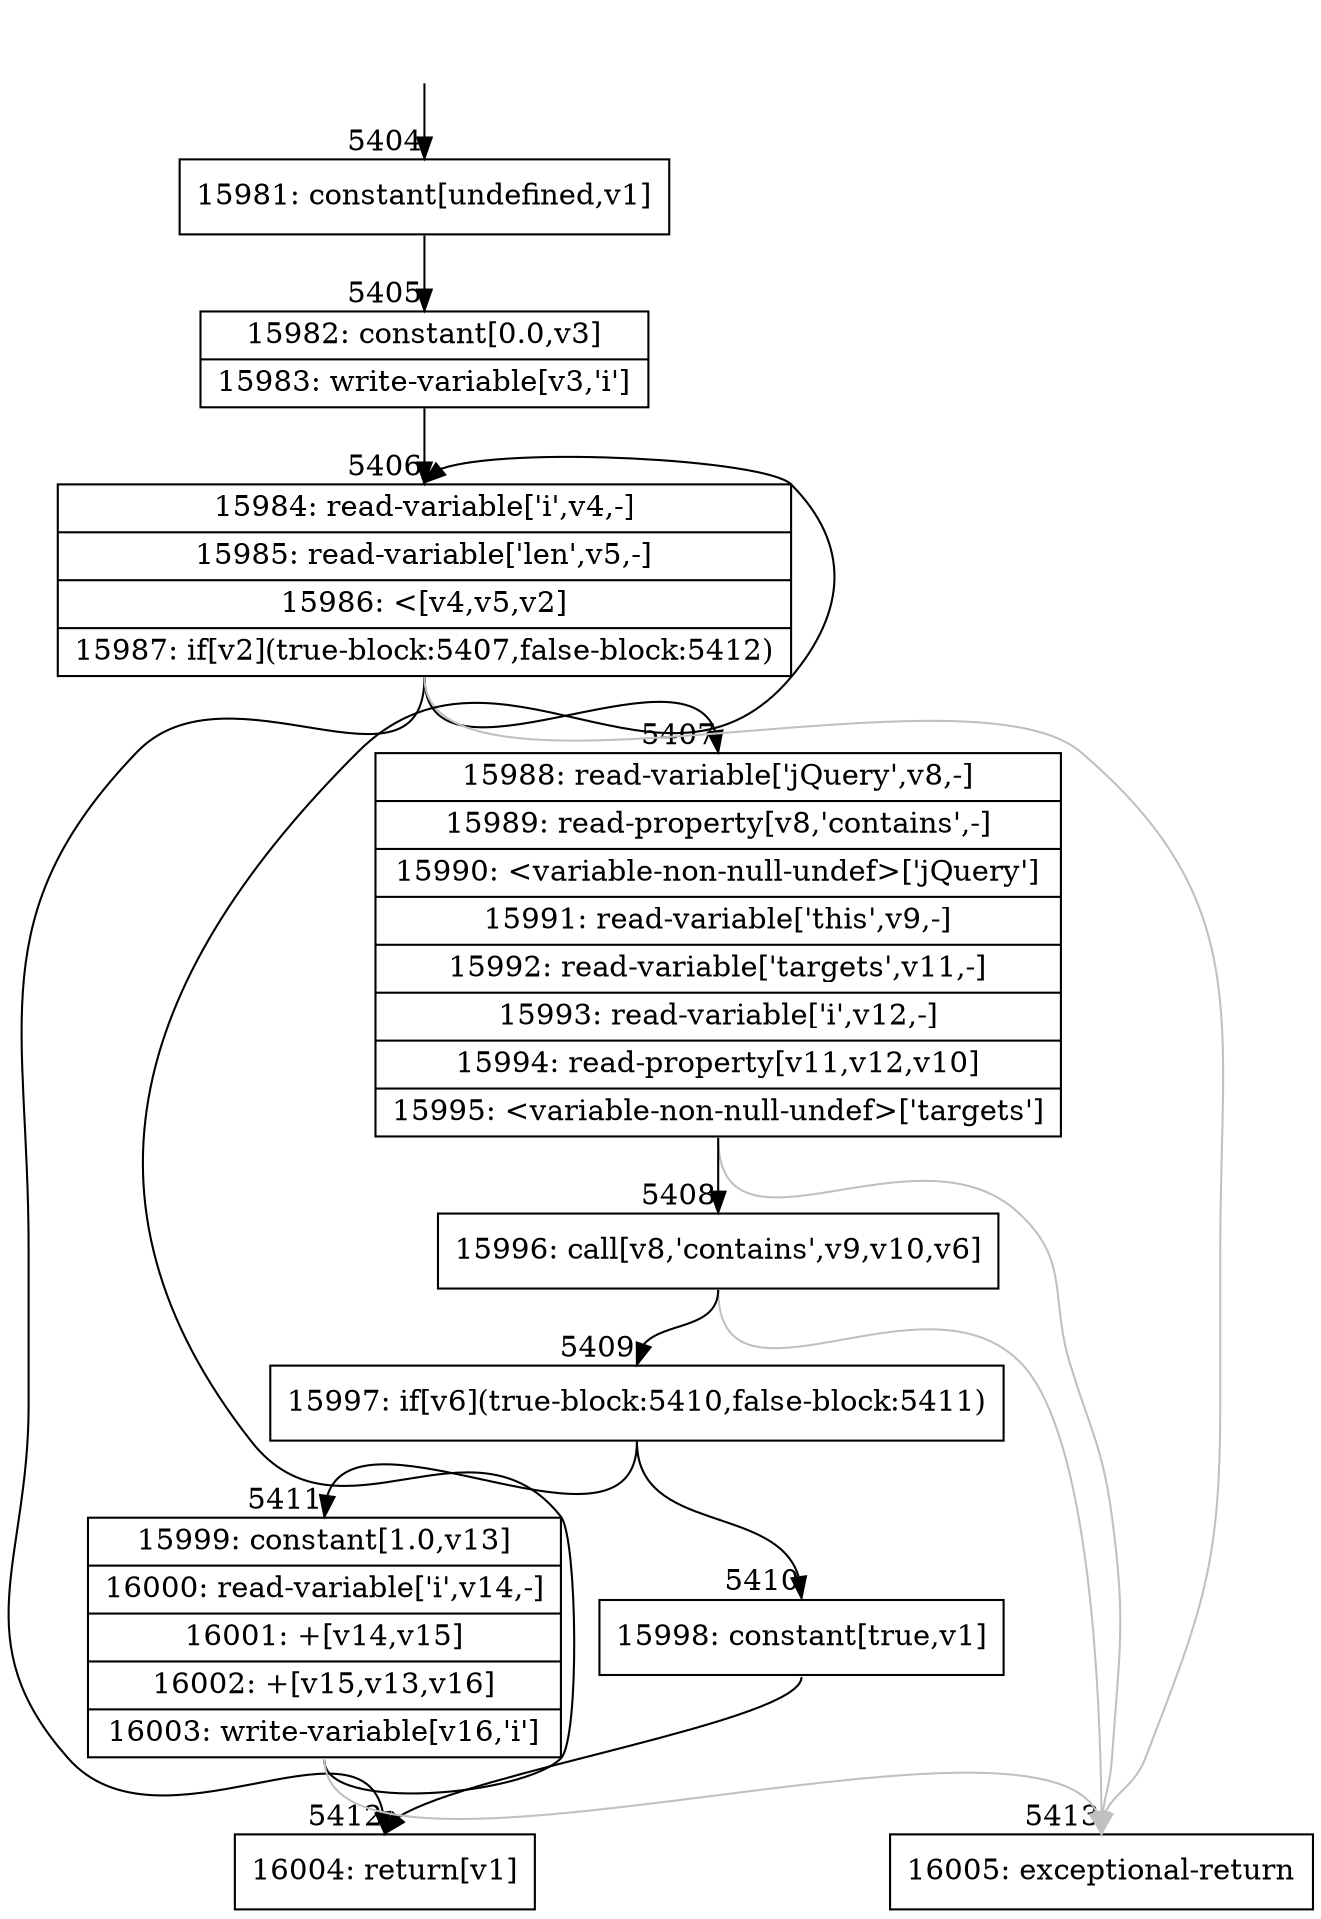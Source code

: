 digraph {
rankdir="TD"
BB_entry341[shape=none,label=""];
BB_entry341 -> BB5404 [tailport=s, headport=n, headlabel="    5404"]
BB5404 [shape=record label="{15981: constant[undefined,v1]}" ] 
BB5404 -> BB5405 [tailport=s, headport=n, headlabel="      5405"]
BB5405 [shape=record label="{15982: constant[0.0,v3]|15983: write-variable[v3,'i']}" ] 
BB5405 -> BB5406 [tailport=s, headport=n, headlabel="      5406"]
BB5406 [shape=record label="{15984: read-variable['i',v4,-]|15985: read-variable['len',v5,-]|15986: \<[v4,v5,v2]|15987: if[v2](true-block:5407,false-block:5412)}" ] 
BB5406 -> BB5407 [tailport=s, headport=n, headlabel="      5407"]
BB5406 -> BB5412 [tailport=s, headport=n, headlabel="      5412"]
BB5406 -> BB5413 [tailport=s, headport=n, color=gray, headlabel="      5413"]
BB5407 [shape=record label="{15988: read-variable['jQuery',v8,-]|15989: read-property[v8,'contains',-]|15990: \<variable-non-null-undef\>['jQuery']|15991: read-variable['this',v9,-]|15992: read-variable['targets',v11,-]|15993: read-variable['i',v12,-]|15994: read-property[v11,v12,v10]|15995: \<variable-non-null-undef\>['targets']}" ] 
BB5407 -> BB5408 [tailport=s, headport=n, headlabel="      5408"]
BB5407 -> BB5413 [tailport=s, headport=n, color=gray]
BB5408 [shape=record label="{15996: call[v8,'contains',v9,v10,v6]}" ] 
BB5408 -> BB5409 [tailport=s, headport=n, headlabel="      5409"]
BB5408 -> BB5413 [tailport=s, headport=n, color=gray]
BB5409 [shape=record label="{15997: if[v6](true-block:5410,false-block:5411)}" ] 
BB5409 -> BB5410 [tailport=s, headport=n, headlabel="      5410"]
BB5409 -> BB5411 [tailport=s, headport=n, headlabel="      5411"]
BB5410 [shape=record label="{15998: constant[true,v1]}" ] 
BB5410 -> BB5412 [tailport=s, headport=n]
BB5411 [shape=record label="{15999: constant[1.0,v13]|16000: read-variable['i',v14,-]|16001: +[v14,v15]|16002: +[v15,v13,v16]|16003: write-variable[v16,'i']}" ] 
BB5411 -> BB5406 [tailport=s, headport=n]
BB5411 -> BB5413 [tailport=s, headport=n, color=gray]
BB5412 [shape=record label="{16004: return[v1]}" ] 
BB5413 [shape=record label="{16005: exceptional-return}" ] 
}
